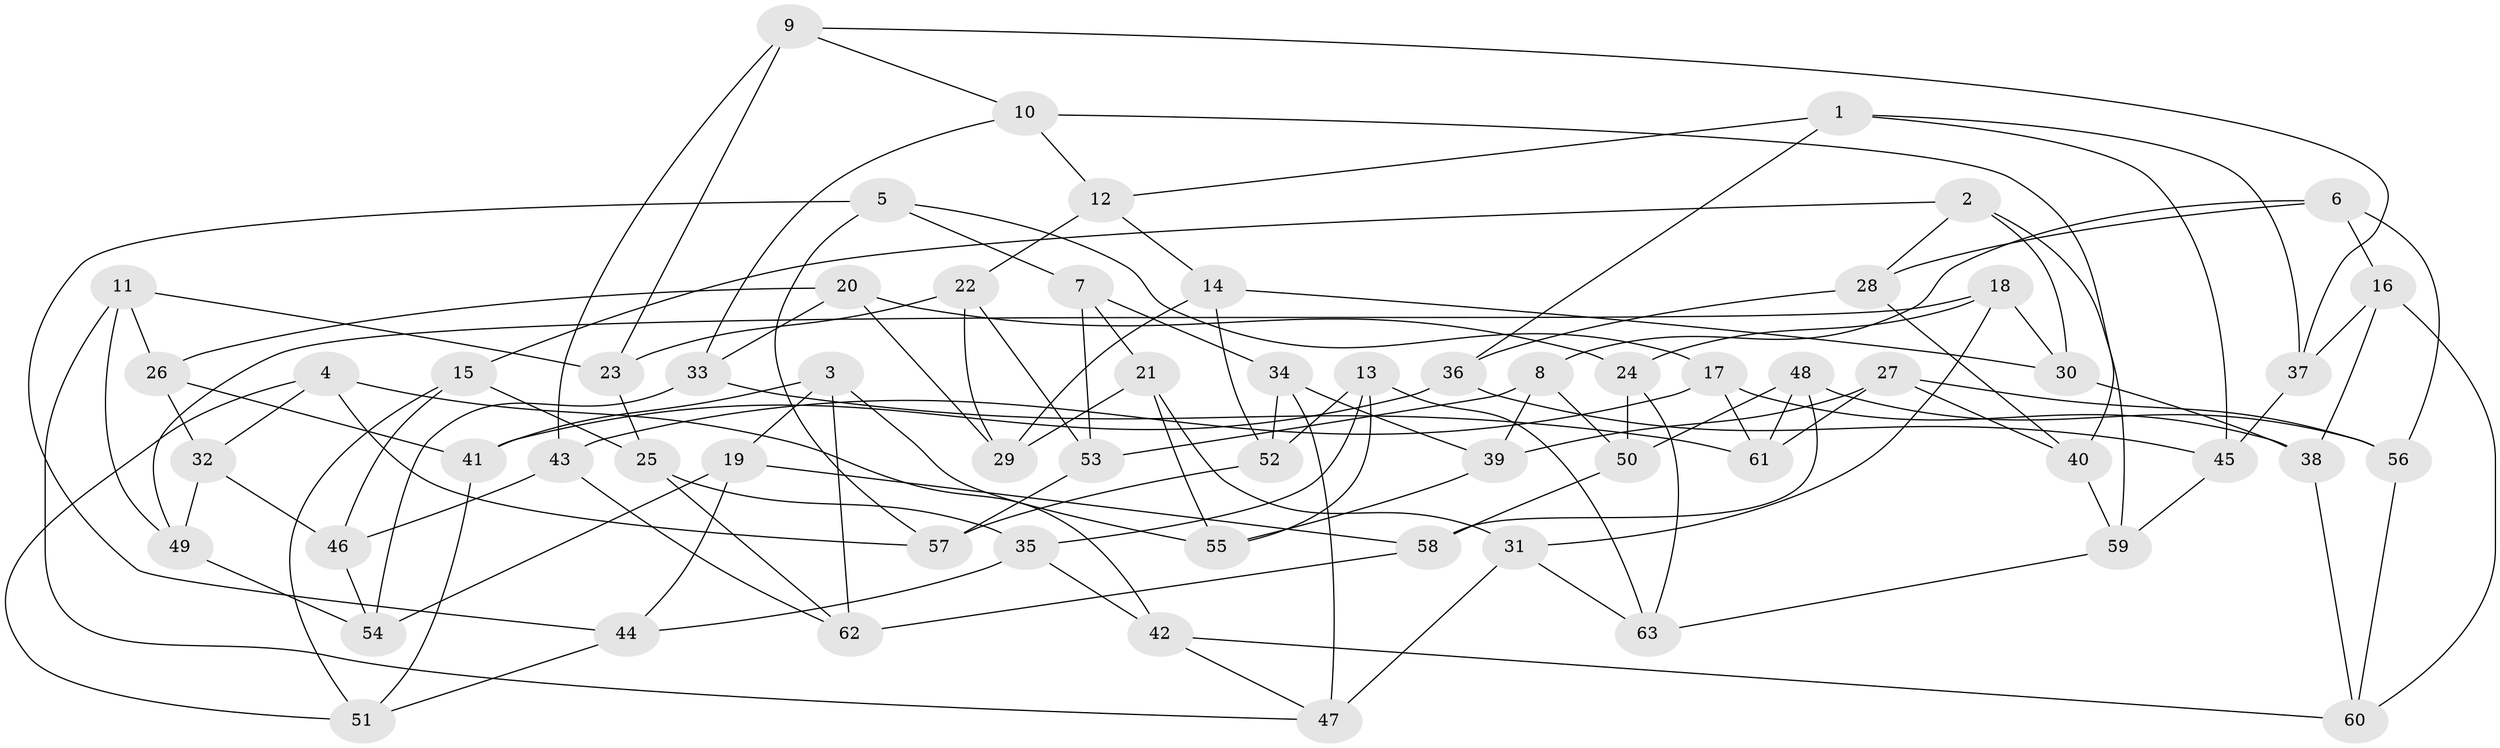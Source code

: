 // coarse degree distribution, {4: 0.5555555555555556, 5: 0.2222222222222222, 6: 0.13333333333333333, 3: 0.08888888888888889}
// Generated by graph-tools (version 1.1) at 2025/38/03/04/25 23:38:04]
// undirected, 63 vertices, 126 edges
graph export_dot {
  node [color=gray90,style=filled];
  1;
  2;
  3;
  4;
  5;
  6;
  7;
  8;
  9;
  10;
  11;
  12;
  13;
  14;
  15;
  16;
  17;
  18;
  19;
  20;
  21;
  22;
  23;
  24;
  25;
  26;
  27;
  28;
  29;
  30;
  31;
  32;
  33;
  34;
  35;
  36;
  37;
  38;
  39;
  40;
  41;
  42;
  43;
  44;
  45;
  46;
  47;
  48;
  49;
  50;
  51;
  52;
  53;
  54;
  55;
  56;
  57;
  58;
  59;
  60;
  61;
  62;
  63;
  1 -- 36;
  1 -- 37;
  1 -- 45;
  1 -- 12;
  2 -- 59;
  2 -- 30;
  2 -- 28;
  2 -- 15;
  3 -- 19;
  3 -- 62;
  3 -- 55;
  3 -- 41;
  4 -- 32;
  4 -- 57;
  4 -- 51;
  4 -- 42;
  5 -- 44;
  5 -- 17;
  5 -- 57;
  5 -- 7;
  6 -- 56;
  6 -- 16;
  6 -- 28;
  6 -- 8;
  7 -- 34;
  7 -- 53;
  7 -- 21;
  8 -- 39;
  8 -- 50;
  8 -- 53;
  9 -- 43;
  9 -- 37;
  9 -- 10;
  9 -- 23;
  10 -- 33;
  10 -- 12;
  10 -- 40;
  11 -- 23;
  11 -- 26;
  11 -- 47;
  11 -- 49;
  12 -- 22;
  12 -- 14;
  13 -- 55;
  13 -- 52;
  13 -- 63;
  13 -- 35;
  14 -- 30;
  14 -- 29;
  14 -- 52;
  15 -- 51;
  15 -- 46;
  15 -- 25;
  16 -- 60;
  16 -- 37;
  16 -- 38;
  17 -- 38;
  17 -- 43;
  17 -- 61;
  18 -- 30;
  18 -- 24;
  18 -- 31;
  18 -- 49;
  19 -- 54;
  19 -- 44;
  19 -- 58;
  20 -- 29;
  20 -- 24;
  20 -- 26;
  20 -- 33;
  21 -- 55;
  21 -- 29;
  21 -- 31;
  22 -- 29;
  22 -- 23;
  22 -- 53;
  23 -- 25;
  24 -- 63;
  24 -- 50;
  25 -- 62;
  25 -- 35;
  26 -- 32;
  26 -- 41;
  27 -- 40;
  27 -- 56;
  27 -- 39;
  27 -- 61;
  28 -- 40;
  28 -- 36;
  30 -- 38;
  31 -- 47;
  31 -- 63;
  32 -- 49;
  32 -- 46;
  33 -- 54;
  33 -- 61;
  34 -- 39;
  34 -- 47;
  34 -- 52;
  35 -- 44;
  35 -- 42;
  36 -- 45;
  36 -- 41;
  37 -- 45;
  38 -- 60;
  39 -- 55;
  40 -- 59;
  41 -- 51;
  42 -- 60;
  42 -- 47;
  43 -- 62;
  43 -- 46;
  44 -- 51;
  45 -- 59;
  46 -- 54;
  48 -- 58;
  48 -- 56;
  48 -- 61;
  48 -- 50;
  49 -- 54;
  50 -- 58;
  52 -- 57;
  53 -- 57;
  56 -- 60;
  58 -- 62;
  59 -- 63;
}
